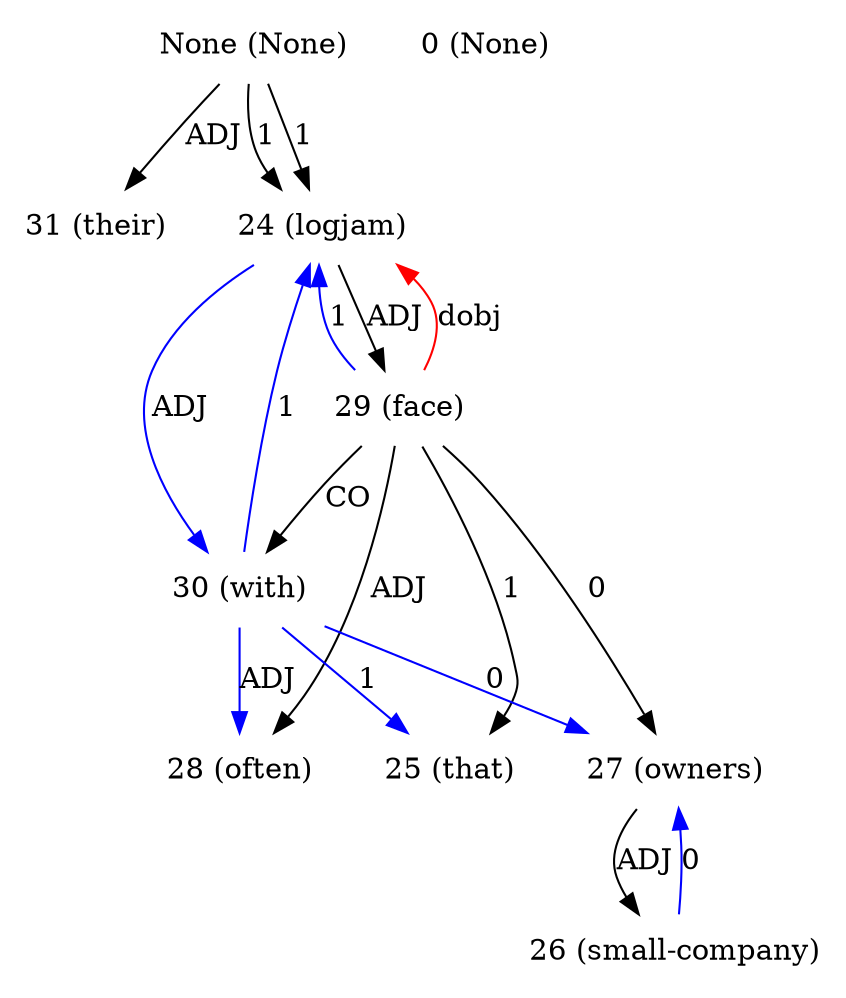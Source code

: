 digraph G{
edge [dir=forward]
node [shape=plaintext]

None [label="None (None)"]
None -> 31 [label="ADJ"]
None [label="None (None)"]
None -> 24 [label="1"]
None [label="None (None)"]
None -> 24 [label="1"]
0 [label="0 (None)"]
24 [label="24 (logjam)"]
24 -> 29 [label="ADJ"]
24 -> 30 [label="ADJ", color="blue"]
29 -> 24 [label="dobj", color="red"]
25 [label="25 (that)"]
26 [label="26 (small-company)"]
26 -> 27 [label="0", color="blue"]
27 [label="27 (owners)"]
27 -> 26 [label="ADJ"]
28 [label="28 (often)"]
29 [label="29 (face)"]
29 -> 25 [label="1"]
29 -> 24 [label="1", color="blue"]
29 -> 27 [label="0"]
29 -> 30 [label="CO"]
29 -> 28 [label="ADJ"]
30 [label="30 (with)"]
30 -> 24 [label="1", color="blue"]
30 -> 25 [label="1", color="blue"]
30 -> 27 [label="0", color="blue"]
30 -> 28 [label="ADJ", color="blue"]
31 [label="31 (their)"]
}
